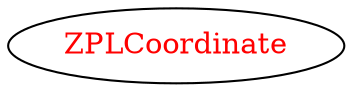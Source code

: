 digraph dependencyGraph {
 concentrate=true;
 ranksep="2.0";
 rankdir="LR"; 
 splines="ortho";
"ZPLCoordinate" [fontcolor="red"];
}
